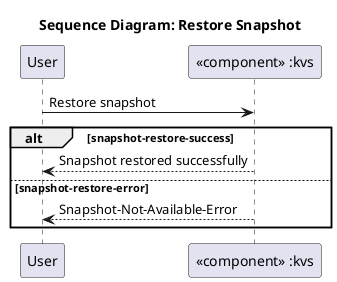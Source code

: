 @startuml

title Sequence Diagram: Restore Snapshot

participant "User" as actor
participant "«component» :kvs" as kvs

actor -> kvs: Restore snapshot

alt snapshot-restore-success
    kvs --> actor: Snapshot restored successfully
else snapshot-restore-error
    kvs --> actor: Snapshot-Not-Available-Error
end

@enduml
